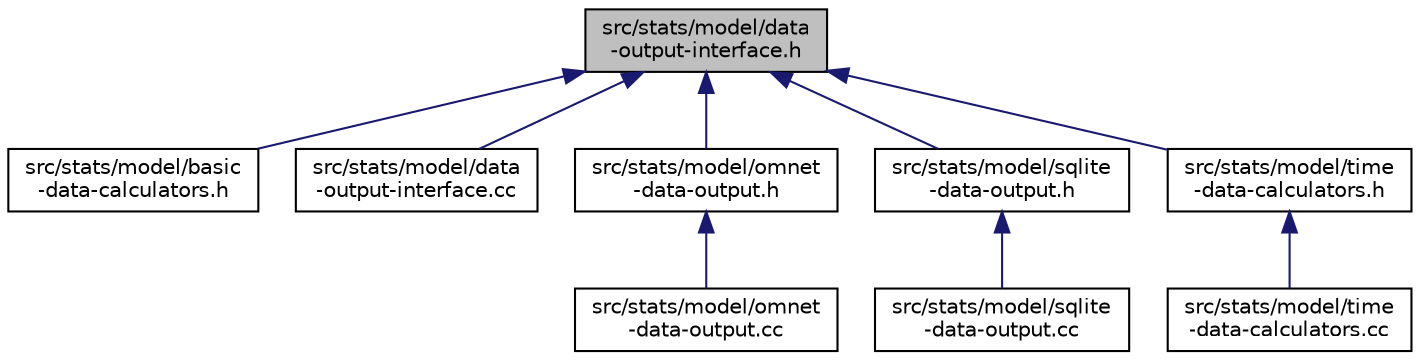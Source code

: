 digraph "src/stats/model/data-output-interface.h"
{
 // LATEX_PDF_SIZE
  edge [fontname="Helvetica",fontsize="10",labelfontname="Helvetica",labelfontsize="10"];
  node [fontname="Helvetica",fontsize="10",shape=record];
  Node1 [label="src/stats/model/data\l-output-interface.h",height=0.2,width=0.4,color="black", fillcolor="grey75", style="filled", fontcolor="black",tooltip=" "];
  Node1 -> Node2 [dir="back",color="midnightblue",fontsize="10",style="solid",fontname="Helvetica"];
  Node2 [label="src/stats/model/basic\l-data-calculators.h",height=0.2,width=0.4,color="black", fillcolor="white", style="filled",URL="$basic-data-calculators_8h.html",tooltip=" "];
  Node1 -> Node3 [dir="back",color="midnightblue",fontsize="10",style="solid",fontname="Helvetica"];
  Node3 [label="src/stats/model/data\l-output-interface.cc",height=0.2,width=0.4,color="black", fillcolor="white", style="filled",URL="$data-output-interface_8cc.html",tooltip=" "];
  Node1 -> Node4 [dir="back",color="midnightblue",fontsize="10",style="solid",fontname="Helvetica"];
  Node4 [label="src/stats/model/omnet\l-data-output.h",height=0.2,width=0.4,color="black", fillcolor="white", style="filled",URL="$omnet-data-output_8h.html",tooltip=" "];
  Node4 -> Node5 [dir="back",color="midnightblue",fontsize="10",style="solid",fontname="Helvetica"];
  Node5 [label="src/stats/model/omnet\l-data-output.cc",height=0.2,width=0.4,color="black", fillcolor="white", style="filled",URL="$omnet-data-output_8cc.html",tooltip=" "];
  Node1 -> Node6 [dir="back",color="midnightblue",fontsize="10",style="solid",fontname="Helvetica"];
  Node6 [label="src/stats/model/sqlite\l-data-output.h",height=0.2,width=0.4,color="black", fillcolor="white", style="filled",URL="$sqlite-data-output_8h.html",tooltip=" "];
  Node6 -> Node7 [dir="back",color="midnightblue",fontsize="10",style="solid",fontname="Helvetica"];
  Node7 [label="src/stats/model/sqlite\l-data-output.cc",height=0.2,width=0.4,color="black", fillcolor="white", style="filled",URL="$sqlite-data-output_8cc.html",tooltip=" "];
  Node1 -> Node8 [dir="back",color="midnightblue",fontsize="10",style="solid",fontname="Helvetica"];
  Node8 [label="src/stats/model/time\l-data-calculators.h",height=0.2,width=0.4,color="black", fillcolor="white", style="filled",URL="$time-data-calculators_8h.html",tooltip=" "];
  Node8 -> Node9 [dir="back",color="midnightblue",fontsize="10",style="solid",fontname="Helvetica"];
  Node9 [label="src/stats/model/time\l-data-calculators.cc",height=0.2,width=0.4,color="black", fillcolor="white", style="filled",URL="$time-data-calculators_8cc.html",tooltip=" "];
}
